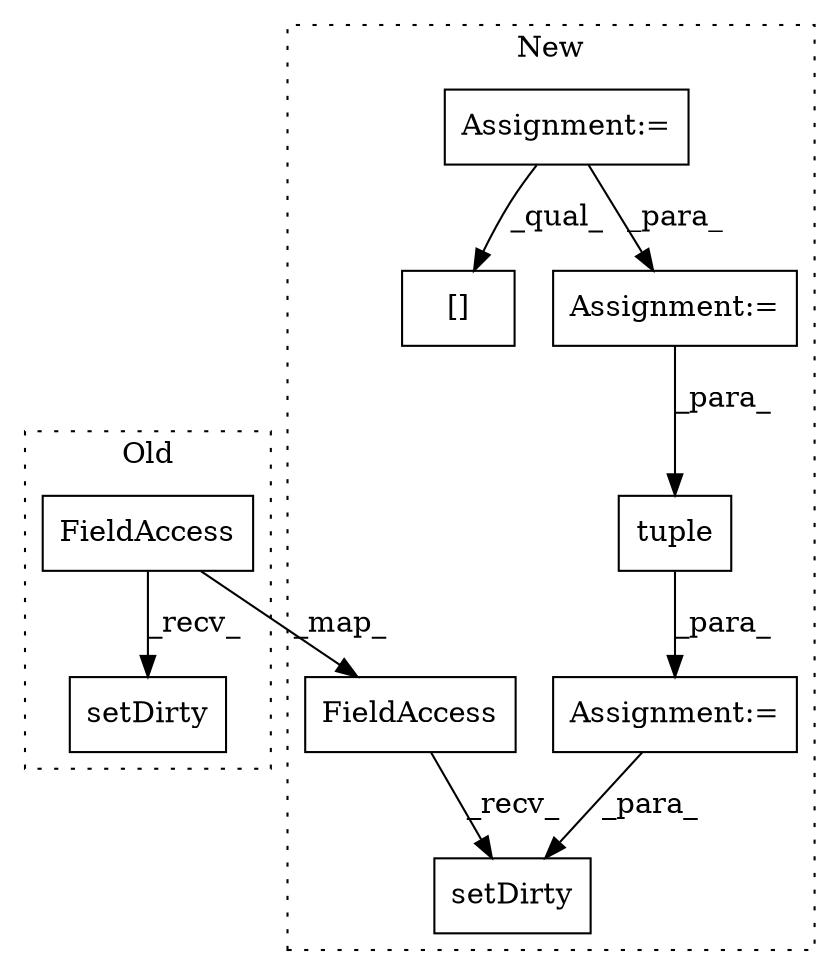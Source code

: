 digraph G {
subgraph cluster0 {
1 [label="setDirty" a="32" s="2947,3046" l="9,1" shape="box"];
8 [label="FieldAccess" a="22" s="2935" l="11" shape="box"];
label = "Old";
style="dotted";
}
subgraph cluster1 {
2 [label="tuple" a="32" s="2428,2441" l="6,1" shape="box"];
3 [label="setDirty" a="32" s="2462,2478" l="9,1" shape="box"];
4 [label="Assignment:=" a="7" s="2427" l="1" shape="box"];
5 [label="Assignment:=" a="7" s="2313" l="1" shape="box"];
6 [label="[]" a="2" s="2344,2372" l="8,1" shape="box"];
7 [label="Assignment:=" a="7" s="2342" l="1" shape="box"];
9 [label="FieldAccess" a="22" s="2450" l="11" shape="box"];
label = "New";
style="dotted";
}
2 -> 4 [label="_para_"];
4 -> 3 [label="_para_"];
5 -> 7 [label="_para_"];
5 -> 6 [label="_qual_"];
7 -> 2 [label="_para_"];
8 -> 9 [label="_map_"];
8 -> 1 [label="_recv_"];
9 -> 3 [label="_recv_"];
}